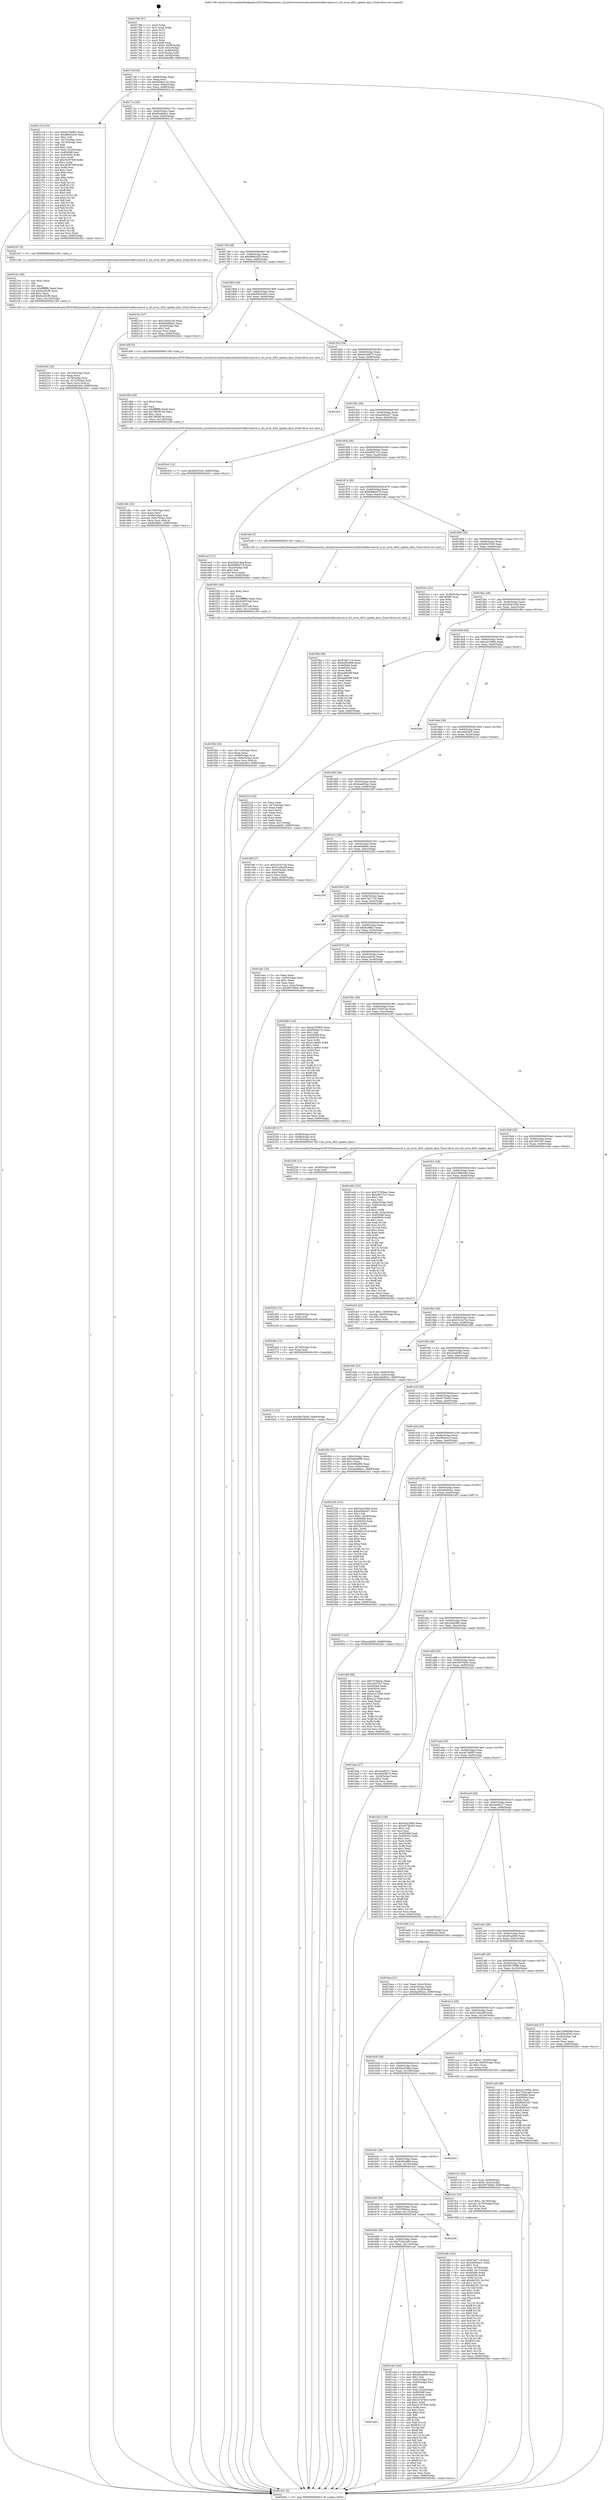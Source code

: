 digraph "0x401780" {
  label = "0x401780 (/mnt/c/Users/mathe/Desktop/tcc/POCII/binaries/extr_linuxdriversnetwirelessinteliwlwifimvmmvm.h_iwl_mvm_d0i3_update_keys_Final-ollvm.out::main(0))"
  labelloc = "t"
  node[shape=record]

  Entry [label="",width=0.3,height=0.3,shape=circle,fillcolor=black,style=filled]
  "0x4017af" [label="{
     0x4017af [29]\l
     | [instrs]\l
     &nbsp;&nbsp;0x4017af \<+3\>: mov -0x80(%rbp),%eax\l
     &nbsp;&nbsp;0x4017b2 \<+2\>: mov %eax,%ecx\l
     &nbsp;&nbsp;0x4017b4 \<+6\>: sub $0x8358a11b,%ecx\l
     &nbsp;&nbsp;0x4017ba \<+6\>: mov %eax,-0x84(%rbp)\l
     &nbsp;&nbsp;0x4017c0 \<+6\>: mov %ecx,-0x88(%rbp)\l
     &nbsp;&nbsp;0x4017c6 \<+6\>: je 0000000000402118 \<main+0x998\>\l
  }"]
  "0x402118" [label="{
     0x402118 [164]\l
     | [instrs]\l
     &nbsp;&nbsp;0x402118 \<+5\>: mov $0x4a7b6f65,%eax\l
     &nbsp;&nbsp;0x40211d \<+5\>: mov $0x88802d33,%ecx\l
     &nbsp;&nbsp;0x402122 \<+2\>: mov $0x1,%dl\l
     &nbsp;&nbsp;0x402124 \<+3\>: mov -0x7c(%rbp),%esi\l
     &nbsp;&nbsp;0x402127 \<+3\>: cmp -0x70(%rbp),%esi\l
     &nbsp;&nbsp;0x40212a \<+4\>: setl %dil\l
     &nbsp;&nbsp;0x40212e \<+4\>: and $0x1,%dil\l
     &nbsp;&nbsp;0x402132 \<+4\>: mov %dil,-0x29(%rbp)\l
     &nbsp;&nbsp;0x402136 \<+7\>: mov 0x405068,%esi\l
     &nbsp;&nbsp;0x40213d \<+8\>: mov 0x405054,%r8d\l
     &nbsp;&nbsp;0x402145 \<+3\>: mov %esi,%r9d\l
     &nbsp;&nbsp;0x402148 \<+7\>: sub $0x3639709f,%r9d\l
     &nbsp;&nbsp;0x40214f \<+4\>: sub $0x1,%r9d\l
     &nbsp;&nbsp;0x402153 \<+7\>: add $0x3639709f,%r9d\l
     &nbsp;&nbsp;0x40215a \<+4\>: imul %r9d,%esi\l
     &nbsp;&nbsp;0x40215e \<+3\>: and $0x1,%esi\l
     &nbsp;&nbsp;0x402161 \<+3\>: cmp $0x0,%esi\l
     &nbsp;&nbsp;0x402164 \<+4\>: sete %dil\l
     &nbsp;&nbsp;0x402168 \<+4\>: cmp $0xa,%r8d\l
     &nbsp;&nbsp;0x40216c \<+4\>: setl %r10b\l
     &nbsp;&nbsp;0x402170 \<+3\>: mov %dil,%r11b\l
     &nbsp;&nbsp;0x402173 \<+4\>: xor $0xff,%r11b\l
     &nbsp;&nbsp;0x402177 \<+3\>: mov %r10b,%bl\l
     &nbsp;&nbsp;0x40217a \<+3\>: xor $0xff,%bl\l
     &nbsp;&nbsp;0x40217d \<+3\>: xor $0x0,%dl\l
     &nbsp;&nbsp;0x402180 \<+3\>: mov %r11b,%r14b\l
     &nbsp;&nbsp;0x402183 \<+4\>: and $0x0,%r14b\l
     &nbsp;&nbsp;0x402187 \<+3\>: and %dl,%dil\l
     &nbsp;&nbsp;0x40218a \<+3\>: mov %bl,%r15b\l
     &nbsp;&nbsp;0x40218d \<+4\>: and $0x0,%r15b\l
     &nbsp;&nbsp;0x402191 \<+3\>: and %dl,%r10b\l
     &nbsp;&nbsp;0x402194 \<+3\>: or %dil,%r14b\l
     &nbsp;&nbsp;0x402197 \<+3\>: or %r10b,%r15b\l
     &nbsp;&nbsp;0x40219a \<+3\>: xor %r15b,%r14b\l
     &nbsp;&nbsp;0x40219d \<+3\>: or %bl,%r11b\l
     &nbsp;&nbsp;0x4021a0 \<+4\>: xor $0xff,%r11b\l
     &nbsp;&nbsp;0x4021a4 \<+3\>: or $0x0,%dl\l
     &nbsp;&nbsp;0x4021a7 \<+3\>: and %dl,%r11b\l
     &nbsp;&nbsp;0x4021aa \<+3\>: or %r11b,%r14b\l
     &nbsp;&nbsp;0x4021ad \<+4\>: test $0x1,%r14b\l
     &nbsp;&nbsp;0x4021b1 \<+3\>: cmovne %ecx,%eax\l
     &nbsp;&nbsp;0x4021b4 \<+3\>: mov %eax,-0x80(%rbp)\l
     &nbsp;&nbsp;0x4021b7 \<+5\>: jmp 0000000000402441 \<main+0xcc1\>\l
  }"]
  "0x4017cc" [label="{
     0x4017cc [28]\l
     | [instrs]\l
     &nbsp;&nbsp;0x4017cc \<+5\>: jmp 00000000004017d1 \<main+0x51\>\l
     &nbsp;&nbsp;0x4017d1 \<+6\>: mov -0x84(%rbp),%eax\l
     &nbsp;&nbsp;0x4017d7 \<+5\>: sub $0x85e8b8a1,%eax\l
     &nbsp;&nbsp;0x4017dc \<+6\>: mov %eax,-0x8c(%rbp)\l
     &nbsp;&nbsp;0x4017e2 \<+6\>: je 00000000004021d7 \<main+0xa57\>\l
  }"]
  Exit [label="",width=0.3,height=0.3,shape=circle,fillcolor=black,style=filled,peripheries=2]
  "0x4021d7" [label="{
     0x4021d7 [5]\l
     | [instrs]\l
     &nbsp;&nbsp;0x4021d7 \<+5\>: call 0000000000401160 \<next_i\>\l
     | [calls]\l
     &nbsp;&nbsp;0x401160 \{1\} (/mnt/c/Users/mathe/Desktop/tcc/POCII/binaries/extr_linuxdriversnetwirelessinteliwlwifimvmmvm.h_iwl_mvm_d0i3_update_keys_Final-ollvm.out::next_i)\l
  }"]
  "0x4017e8" [label="{
     0x4017e8 [28]\l
     | [instrs]\l
     &nbsp;&nbsp;0x4017e8 \<+5\>: jmp 00000000004017ed \<main+0x6d\>\l
     &nbsp;&nbsp;0x4017ed \<+6\>: mov -0x84(%rbp),%eax\l
     &nbsp;&nbsp;0x4017f3 \<+5\>: sub $0x88802d33,%eax\l
     &nbsp;&nbsp;0x4017f8 \<+6\>: mov %eax,-0x90(%rbp)\l
     &nbsp;&nbsp;0x4017fe \<+6\>: je 00000000004021bc \<main+0xa3c\>\l
  }"]
  "0x40227a" [label="{
     0x40227a [12]\l
     | [instrs]\l
     &nbsp;&nbsp;0x40227a \<+7\>: movl $0x39d70b50,-0x80(%rbp)\l
     &nbsp;&nbsp;0x402281 \<+5\>: jmp 0000000000402441 \<main+0xcc1\>\l
  }"]
  "0x4021bc" [label="{
     0x4021bc [27]\l
     | [instrs]\l
     &nbsp;&nbsp;0x4021bc \<+5\>: mov $0x155047ad,%eax\l
     &nbsp;&nbsp;0x4021c1 \<+5\>: mov $0x85e8b8a1,%ecx\l
     &nbsp;&nbsp;0x4021c6 \<+3\>: mov -0x29(%rbp),%dl\l
     &nbsp;&nbsp;0x4021c9 \<+3\>: test $0x1,%dl\l
     &nbsp;&nbsp;0x4021cc \<+3\>: cmovne %ecx,%eax\l
     &nbsp;&nbsp;0x4021cf \<+3\>: mov %eax,-0x80(%rbp)\l
     &nbsp;&nbsp;0x4021d2 \<+5\>: jmp 0000000000402441 \<main+0xcc1\>\l
  }"]
  "0x401804" [label="{
     0x401804 [28]\l
     | [instrs]\l
     &nbsp;&nbsp;0x401804 \<+5\>: jmp 0000000000401809 \<main+0x89\>\l
     &nbsp;&nbsp;0x401809 \<+6\>: mov -0x84(%rbp),%eax\l
     &nbsp;&nbsp;0x40180f \<+5\>: sub $0x93bc6362,%eax\l
     &nbsp;&nbsp;0x401814 \<+6\>: mov %eax,-0x94(%rbp)\l
     &nbsp;&nbsp;0x40181a \<+6\>: je 0000000000401d5f \<main+0x5df\>\l
  }"]
  "0x40226e" [label="{
     0x40226e [12]\l
     | [instrs]\l
     &nbsp;&nbsp;0x40226e \<+4\>: mov -0x78(%rbp),%rdx\l
     &nbsp;&nbsp;0x402272 \<+3\>: mov %rdx,%rdi\l
     &nbsp;&nbsp;0x402275 \<+5\>: call 0000000000401030 \<free@plt\>\l
     | [calls]\l
     &nbsp;&nbsp;0x401030 \{1\} (unknown)\l
  }"]
  "0x401d5f" [label="{
     0x401d5f [5]\l
     | [instrs]\l
     &nbsp;&nbsp;0x401d5f \<+5\>: call 0000000000401160 \<next_i\>\l
     | [calls]\l
     &nbsp;&nbsp;0x401160 \{1\} (/mnt/c/Users/mathe/Desktop/tcc/POCII/binaries/extr_linuxdriversnetwirelessinteliwlwifimvmmvm.h_iwl_mvm_d0i3_update_keys_Final-ollvm.out::next_i)\l
  }"]
  "0x401820" [label="{
     0x401820 [28]\l
     | [instrs]\l
     &nbsp;&nbsp;0x401820 \<+5\>: jmp 0000000000401825 \<main+0xa5\>\l
     &nbsp;&nbsp;0x401825 \<+6\>: mov -0x84(%rbp),%eax\l
     &nbsp;&nbsp;0x40182b \<+5\>: sub $0xa0a5d672,%eax\l
     &nbsp;&nbsp;0x401830 \<+6\>: mov %eax,-0x98(%rbp)\l
     &nbsp;&nbsp;0x401836 \<+6\>: je 0000000000401bc5 \<main+0x445\>\l
  }"]
  "0x402262" [label="{
     0x402262 [12]\l
     | [instrs]\l
     &nbsp;&nbsp;0x402262 \<+4\>: mov -0x68(%rbp),%rdx\l
     &nbsp;&nbsp;0x402266 \<+3\>: mov %rdx,%rdi\l
     &nbsp;&nbsp;0x402269 \<+5\>: call 0000000000401030 \<free@plt\>\l
     | [calls]\l
     &nbsp;&nbsp;0x401030 \{1\} (unknown)\l
  }"]
  "0x401bc5" [label="{
     0x401bc5\l
  }", style=dashed]
  "0x40183c" [label="{
     0x40183c [28]\l
     | [instrs]\l
     &nbsp;&nbsp;0x40183c \<+5\>: jmp 0000000000401841 \<main+0xc1\>\l
     &nbsp;&nbsp;0x401841 \<+6\>: mov -0x84(%rbp),%eax\l
     &nbsp;&nbsp;0x401847 \<+5\>: sub $0xa5684a57,%eax\l
     &nbsp;&nbsp;0x40184c \<+6\>: mov %eax,-0x9c(%rbp)\l
     &nbsp;&nbsp;0x401852 \<+6\>: je 00000000004023c0 \<main+0xc40\>\l
  }"]
  "0x402256" [label="{
     0x402256 [12]\l
     | [instrs]\l
     &nbsp;&nbsp;0x402256 \<+4\>: mov -0x58(%rbp),%rdx\l
     &nbsp;&nbsp;0x40225a \<+3\>: mov %rdx,%rdi\l
     &nbsp;&nbsp;0x40225d \<+5\>: call 0000000000401030 \<free@plt\>\l
     | [calls]\l
     &nbsp;&nbsp;0x401030 \{1\} (unknown)\l
  }"]
  "0x4023c0" [label="{
     0x4023c0 [12]\l
     | [instrs]\l
     &nbsp;&nbsp;0x4023c0 \<+7\>: movl $0xbf4250c0,-0x80(%rbp)\l
     &nbsp;&nbsp;0x4023c7 \<+5\>: jmp 0000000000402441 \<main+0xcc1\>\l
  }"]
  "0x401858" [label="{
     0x401858 [28]\l
     | [instrs]\l
     &nbsp;&nbsp;0x401858 \<+5\>: jmp 000000000040185d \<main+0xdd\>\l
     &nbsp;&nbsp;0x40185d \<+6\>: mov -0x84(%rbp),%eax\l
     &nbsp;&nbsp;0x401863 \<+5\>: sub $0xb0f2751c,%eax\l
     &nbsp;&nbsp;0x401868 \<+6\>: mov %eax,-0xa0(%rbp)\l
     &nbsp;&nbsp;0x40186e \<+6\>: je 0000000000401ee3 \<main+0x763\>\l
  }"]
  "0x402204" [label="{
     0x402204 [32]\l
     | [instrs]\l
     &nbsp;&nbsp;0x402204 \<+6\>: mov -0x120(%rbp),%ecx\l
     &nbsp;&nbsp;0x40220a \<+3\>: imul %eax,%ecx\l
     &nbsp;&nbsp;0x40220d \<+4\>: mov -0x78(%rbp),%rsi\l
     &nbsp;&nbsp;0x402211 \<+4\>: movslq -0x7c(%rbp),%rdi\l
     &nbsp;&nbsp;0x402215 \<+3\>: mov %ecx,(%rsi,%rdi,4)\l
     &nbsp;&nbsp;0x402218 \<+7\>: movl $0xcbdf1de5,-0x80(%rbp)\l
     &nbsp;&nbsp;0x40221f \<+5\>: jmp 0000000000402441 \<main+0xcc1\>\l
  }"]
  "0x401ee3" [label="{
     0x401ee3 [27]\l
     | [instrs]\l
     &nbsp;&nbsp;0x401ee3 \<+5\>: mov $0xc83b14bd,%eax\l
     &nbsp;&nbsp;0x401ee8 \<+5\>: mov $0xb9964379,%ecx\l
     &nbsp;&nbsp;0x401eed \<+3\>: mov -0x2a(%rbp),%dl\l
     &nbsp;&nbsp;0x401ef0 \<+3\>: test $0x1,%dl\l
     &nbsp;&nbsp;0x401ef3 \<+3\>: cmovne %ecx,%eax\l
     &nbsp;&nbsp;0x401ef6 \<+3\>: mov %eax,-0x80(%rbp)\l
     &nbsp;&nbsp;0x401ef9 \<+5\>: jmp 0000000000402441 \<main+0xcc1\>\l
  }"]
  "0x401874" [label="{
     0x401874 [28]\l
     | [instrs]\l
     &nbsp;&nbsp;0x401874 \<+5\>: jmp 0000000000401879 \<main+0xf9\>\l
     &nbsp;&nbsp;0x401879 \<+6\>: mov -0x84(%rbp),%eax\l
     &nbsp;&nbsp;0x40187f \<+5\>: sub $0xb9964379,%eax\l
     &nbsp;&nbsp;0x401884 \<+6\>: mov %eax,-0xa4(%rbp)\l
     &nbsp;&nbsp;0x40188a \<+6\>: je 0000000000401efe \<main+0x77e\>\l
  }"]
  "0x4021dc" [label="{
     0x4021dc [40]\l
     | [instrs]\l
     &nbsp;&nbsp;0x4021dc \<+5\>: mov $0x2,%ecx\l
     &nbsp;&nbsp;0x4021e1 \<+1\>: cltd\l
     &nbsp;&nbsp;0x4021e2 \<+2\>: idiv %ecx\l
     &nbsp;&nbsp;0x4021e4 \<+6\>: imul $0xfffffffe,%edx,%ecx\l
     &nbsp;&nbsp;0x4021ea \<+6\>: sub $0xfca45cf6,%ecx\l
     &nbsp;&nbsp;0x4021f0 \<+3\>: add $0x1,%ecx\l
     &nbsp;&nbsp;0x4021f3 \<+6\>: add $0xfca45cf6,%ecx\l
     &nbsp;&nbsp;0x4021f9 \<+6\>: mov %ecx,-0x120(%rbp)\l
     &nbsp;&nbsp;0x4021ff \<+5\>: call 0000000000401160 \<next_i\>\l
     | [calls]\l
     &nbsp;&nbsp;0x401160 \{1\} (/mnt/c/Users/mathe/Desktop/tcc/POCII/binaries/extr_linuxdriversnetwirelessinteliwlwifimvmmvm.h_iwl_mvm_d0i3_update_keys_Final-ollvm.out::next_i)\l
  }"]
  "0x401efe" [label="{
     0x401efe [5]\l
     | [instrs]\l
     &nbsp;&nbsp;0x401efe \<+5\>: call 0000000000401160 \<next_i\>\l
     | [calls]\l
     &nbsp;&nbsp;0x401160 \{1\} (/mnt/c/Users/mathe/Desktop/tcc/POCII/binaries/extr_linuxdriversnetwirelessinteliwlwifimvmmvm.h_iwl_mvm_d0i3_update_keys_Final-ollvm.out::next_i)\l
  }"]
  "0x401890" [label="{
     0x401890 [28]\l
     | [instrs]\l
     &nbsp;&nbsp;0x401890 \<+5\>: jmp 0000000000401895 \<main+0x115\>\l
     &nbsp;&nbsp;0x401895 \<+6\>: mov -0x84(%rbp),%eax\l
     &nbsp;&nbsp;0x40189b \<+5\>: sub $0xbf4250c0,%eax\l
     &nbsp;&nbsp;0x4018a0 \<+6\>: mov %eax,-0xa8(%rbp)\l
     &nbsp;&nbsp;0x4018a6 \<+6\>: je 00000000004023cc \<main+0xc4c\>\l
  }"]
  "0x401fd9" [label="{
     0x401fd9 [163]\l
     | [instrs]\l
     &nbsp;&nbsp;0x401fd9 \<+5\>: mov $0xf7ab7116,%ecx\l
     &nbsp;&nbsp;0x401fde \<+5\>: mov $0x29643ac3,%edx\l
     &nbsp;&nbsp;0x401fe3 \<+3\>: mov $0x1,%sil\l
     &nbsp;&nbsp;0x401fe6 \<+4\>: mov %rax,-0x78(%rbp)\l
     &nbsp;&nbsp;0x401fea \<+7\>: movl $0x0,-0x7c(%rbp)\l
     &nbsp;&nbsp;0x401ff1 \<+8\>: mov 0x405068,%r8d\l
     &nbsp;&nbsp;0x401ff9 \<+8\>: mov 0x405054,%r9d\l
     &nbsp;&nbsp;0x402001 \<+3\>: mov %r8d,%r10d\l
     &nbsp;&nbsp;0x402004 \<+7\>: add $0x4bf1f31,%r10d\l
     &nbsp;&nbsp;0x40200b \<+4\>: sub $0x1,%r10d\l
     &nbsp;&nbsp;0x40200f \<+7\>: sub $0x4bf1f31,%r10d\l
     &nbsp;&nbsp;0x402016 \<+4\>: imul %r10d,%r8d\l
     &nbsp;&nbsp;0x40201a \<+4\>: and $0x1,%r8d\l
     &nbsp;&nbsp;0x40201e \<+4\>: cmp $0x0,%r8d\l
     &nbsp;&nbsp;0x402022 \<+4\>: sete %r11b\l
     &nbsp;&nbsp;0x402026 \<+4\>: cmp $0xa,%r9d\l
     &nbsp;&nbsp;0x40202a \<+3\>: setl %bl\l
     &nbsp;&nbsp;0x40202d \<+3\>: mov %r11b,%r14b\l
     &nbsp;&nbsp;0x402030 \<+4\>: xor $0xff,%r14b\l
     &nbsp;&nbsp;0x402034 \<+3\>: mov %bl,%r15b\l
     &nbsp;&nbsp;0x402037 \<+4\>: xor $0xff,%r15b\l
     &nbsp;&nbsp;0x40203b \<+4\>: xor $0x0,%sil\l
     &nbsp;&nbsp;0x40203f \<+3\>: mov %r14b,%r12b\l
     &nbsp;&nbsp;0x402042 \<+4\>: and $0x0,%r12b\l
     &nbsp;&nbsp;0x402046 \<+3\>: and %sil,%r11b\l
     &nbsp;&nbsp;0x402049 \<+3\>: mov %r15b,%r13b\l
     &nbsp;&nbsp;0x40204c \<+4\>: and $0x0,%r13b\l
     &nbsp;&nbsp;0x402050 \<+3\>: and %sil,%bl\l
     &nbsp;&nbsp;0x402053 \<+3\>: or %r11b,%r12b\l
     &nbsp;&nbsp;0x402056 \<+3\>: or %bl,%r13b\l
     &nbsp;&nbsp;0x402059 \<+3\>: xor %r13b,%r12b\l
     &nbsp;&nbsp;0x40205c \<+3\>: or %r15b,%r14b\l
     &nbsp;&nbsp;0x40205f \<+4\>: xor $0xff,%r14b\l
     &nbsp;&nbsp;0x402063 \<+4\>: or $0x0,%sil\l
     &nbsp;&nbsp;0x402067 \<+3\>: and %sil,%r14b\l
     &nbsp;&nbsp;0x40206a \<+3\>: or %r14b,%r12b\l
     &nbsp;&nbsp;0x40206d \<+4\>: test $0x1,%r12b\l
     &nbsp;&nbsp;0x402071 \<+3\>: cmovne %edx,%ecx\l
     &nbsp;&nbsp;0x402074 \<+3\>: mov %ecx,-0x80(%rbp)\l
     &nbsp;&nbsp;0x402077 \<+5\>: jmp 0000000000402441 \<main+0xcc1\>\l
  }"]
  "0x4023cc" [label="{
     0x4023cc [21]\l
     | [instrs]\l
     &nbsp;&nbsp;0x4023cc \<+3\>: mov -0x38(%rbp),%eax\l
     &nbsp;&nbsp;0x4023cf \<+7\>: add $0xf8,%rsp\l
     &nbsp;&nbsp;0x4023d6 \<+1\>: pop %rbx\l
     &nbsp;&nbsp;0x4023d7 \<+2\>: pop %r12\l
     &nbsp;&nbsp;0x4023d9 \<+2\>: pop %r13\l
     &nbsp;&nbsp;0x4023db \<+2\>: pop %r14\l
     &nbsp;&nbsp;0x4023dd \<+2\>: pop %r15\l
     &nbsp;&nbsp;0x4023df \<+1\>: pop %rbp\l
     &nbsp;&nbsp;0x4023e0 \<+1\>: ret\l
  }"]
  "0x4018ac" [label="{
     0x4018ac [28]\l
     | [instrs]\l
     &nbsp;&nbsp;0x4018ac \<+5\>: jmp 00000000004018b1 \<main+0x131\>\l
     &nbsp;&nbsp;0x4018b1 \<+6\>: mov -0x84(%rbp),%eax\l
     &nbsp;&nbsp;0x4018b7 \<+5\>: sub $0xc83b14bd,%eax\l
     &nbsp;&nbsp;0x4018bc \<+6\>: mov %eax,-0xac(%rbp)\l
     &nbsp;&nbsp;0x4018c2 \<+6\>: je 0000000000401f6a \<main+0x7ea\>\l
  }"]
  "0x401f2b" [label="{
     0x401f2b [32]\l
     | [instrs]\l
     &nbsp;&nbsp;0x401f2b \<+6\>: mov -0x11c(%rbp),%ecx\l
     &nbsp;&nbsp;0x401f31 \<+3\>: imul %eax,%ecx\l
     &nbsp;&nbsp;0x401f34 \<+4\>: mov -0x68(%rbp),%rsi\l
     &nbsp;&nbsp;0x401f38 \<+4\>: movslq -0x6c(%rbp),%rdi\l
     &nbsp;&nbsp;0x401f3c \<+3\>: mov %ecx,(%rsi,%rdi,4)\l
     &nbsp;&nbsp;0x401f3f \<+7\>: movl $0x24a6cf63,-0x80(%rbp)\l
     &nbsp;&nbsp;0x401f46 \<+5\>: jmp 0000000000402441 \<main+0xcc1\>\l
  }"]
  "0x401f6a" [label="{
     0x401f6a [88]\l
     | [instrs]\l
     &nbsp;&nbsp;0x401f6a \<+5\>: mov $0xf7ab7116,%eax\l
     &nbsp;&nbsp;0x401f6f \<+5\>: mov $0x6455c868,%ecx\l
     &nbsp;&nbsp;0x401f74 \<+7\>: mov 0x405068,%edx\l
     &nbsp;&nbsp;0x401f7b \<+7\>: mov 0x405054,%esi\l
     &nbsp;&nbsp;0x401f82 \<+2\>: mov %edx,%edi\l
     &nbsp;&nbsp;0x401f84 \<+6\>: sub $0xaa68c6ff,%edi\l
     &nbsp;&nbsp;0x401f8a \<+3\>: sub $0x1,%edi\l
     &nbsp;&nbsp;0x401f8d \<+6\>: add $0xaa68c6ff,%edi\l
     &nbsp;&nbsp;0x401f93 \<+3\>: imul %edi,%edx\l
     &nbsp;&nbsp;0x401f96 \<+3\>: and $0x1,%edx\l
     &nbsp;&nbsp;0x401f99 \<+3\>: cmp $0x0,%edx\l
     &nbsp;&nbsp;0x401f9c \<+4\>: sete %r8b\l
     &nbsp;&nbsp;0x401fa0 \<+3\>: cmp $0xa,%esi\l
     &nbsp;&nbsp;0x401fa3 \<+4\>: setl %r9b\l
     &nbsp;&nbsp;0x401fa7 \<+3\>: mov %r8b,%r10b\l
     &nbsp;&nbsp;0x401faa \<+3\>: and %r9b,%r10b\l
     &nbsp;&nbsp;0x401fad \<+3\>: xor %r9b,%r8b\l
     &nbsp;&nbsp;0x401fb0 \<+3\>: or %r8b,%r10b\l
     &nbsp;&nbsp;0x401fb3 \<+4\>: test $0x1,%r10b\l
     &nbsp;&nbsp;0x401fb7 \<+3\>: cmovne %ecx,%eax\l
     &nbsp;&nbsp;0x401fba \<+3\>: mov %eax,-0x80(%rbp)\l
     &nbsp;&nbsp;0x401fbd \<+5\>: jmp 0000000000402441 \<main+0xcc1\>\l
  }"]
  "0x4018c8" [label="{
     0x4018c8 [28]\l
     | [instrs]\l
     &nbsp;&nbsp;0x4018c8 \<+5\>: jmp 00000000004018cd \<main+0x14d\>\l
     &nbsp;&nbsp;0x4018cd \<+6\>: mov -0x84(%rbp),%eax\l
     &nbsp;&nbsp;0x4018d3 \<+5\>: sub $0xca21999c,%eax\l
     &nbsp;&nbsp;0x4018d8 \<+6\>: mov %eax,-0xb0(%rbp)\l
     &nbsp;&nbsp;0x4018de \<+6\>: je 00000000004023e1 \<main+0xc61\>\l
  }"]
  "0x401f03" [label="{
     0x401f03 [40]\l
     | [instrs]\l
     &nbsp;&nbsp;0x401f03 \<+5\>: mov $0x2,%ecx\l
     &nbsp;&nbsp;0x401f08 \<+1\>: cltd\l
     &nbsp;&nbsp;0x401f09 \<+2\>: idiv %ecx\l
     &nbsp;&nbsp;0x401f0b \<+6\>: imul $0xfffffffe,%edx,%ecx\l
     &nbsp;&nbsp;0x401f11 \<+6\>: add $0x620557a8,%ecx\l
     &nbsp;&nbsp;0x401f17 \<+3\>: add $0x1,%ecx\l
     &nbsp;&nbsp;0x401f1a \<+6\>: sub $0x620557a8,%ecx\l
     &nbsp;&nbsp;0x401f20 \<+6\>: mov %ecx,-0x11c(%rbp)\l
     &nbsp;&nbsp;0x401f26 \<+5\>: call 0000000000401160 \<next_i\>\l
     | [calls]\l
     &nbsp;&nbsp;0x401160 \{1\} (/mnt/c/Users/mathe/Desktop/tcc/POCII/binaries/extr_linuxdriversnetwirelessinteliwlwifimvmmvm.h_iwl_mvm_d0i3_update_keys_Final-ollvm.out::next_i)\l
  }"]
  "0x4023e1" [label="{
     0x4023e1\l
  }", style=dashed]
  "0x4018e4" [label="{
     0x4018e4 [28]\l
     | [instrs]\l
     &nbsp;&nbsp;0x4018e4 \<+5\>: jmp 00000000004018e9 \<main+0x169\>\l
     &nbsp;&nbsp;0x4018e9 \<+6\>: mov -0x84(%rbp),%eax\l
     &nbsp;&nbsp;0x4018ef \<+5\>: sub $0xcbdf1de5,%eax\l
     &nbsp;&nbsp;0x4018f4 \<+6\>: mov %eax,-0xb4(%rbp)\l
     &nbsp;&nbsp;0x4018fa \<+6\>: je 0000000000402224 \<main+0xaa4\>\l
  }"]
  "0x401ddc" [label="{
     0x401ddc [23]\l
     | [instrs]\l
     &nbsp;&nbsp;0x401ddc \<+4\>: mov %rax,-0x68(%rbp)\l
     &nbsp;&nbsp;0x401de0 \<+7\>: movl $0x0,-0x6c(%rbp)\l
     &nbsp;&nbsp;0x401de7 \<+7\>: movl $0x2ab080a1,-0x80(%rbp)\l
     &nbsp;&nbsp;0x401dee \<+5\>: jmp 0000000000402441 \<main+0xcc1\>\l
  }"]
  "0x402224" [label="{
     0x402224 [33]\l
     | [instrs]\l
     &nbsp;&nbsp;0x402224 \<+2\>: xor %eax,%eax\l
     &nbsp;&nbsp;0x402226 \<+3\>: mov -0x7c(%rbp),%ecx\l
     &nbsp;&nbsp;0x402229 \<+2\>: mov %eax,%edx\l
     &nbsp;&nbsp;0x40222b \<+2\>: sub %ecx,%edx\l
     &nbsp;&nbsp;0x40222d \<+2\>: mov %eax,%ecx\l
     &nbsp;&nbsp;0x40222f \<+3\>: sub $0x1,%ecx\l
     &nbsp;&nbsp;0x402232 \<+2\>: add %ecx,%edx\l
     &nbsp;&nbsp;0x402234 \<+2\>: sub %edx,%eax\l
     &nbsp;&nbsp;0x402236 \<+3\>: mov %eax,-0x7c(%rbp)\l
     &nbsp;&nbsp;0x402239 \<+7\>: movl $0xacab0d2,-0x80(%rbp)\l
     &nbsp;&nbsp;0x402240 \<+5\>: jmp 0000000000402441 \<main+0xcc1\>\l
  }"]
  "0x401900" [label="{
     0x401900 [28]\l
     | [instrs]\l
     &nbsp;&nbsp;0x401900 \<+5\>: jmp 0000000000401905 \<main+0x185\>\l
     &nbsp;&nbsp;0x401905 \<+6\>: mov -0x84(%rbp),%eax\l
     &nbsp;&nbsp;0x40190b \<+5\>: sub $0xdaa854ac,%eax\l
     &nbsp;&nbsp;0x401910 \<+6\>: mov %eax,-0xb8(%rbp)\l
     &nbsp;&nbsp;0x401916 \<+6\>: je 0000000000401bff \<main+0x47f\>\l
  }"]
  "0x401d8c" [label="{
     0x401d8c [32]\l
     | [instrs]\l
     &nbsp;&nbsp;0x401d8c \<+6\>: mov -0x118(%rbp),%ecx\l
     &nbsp;&nbsp;0x401d92 \<+3\>: imul %eax,%ecx\l
     &nbsp;&nbsp;0x401d95 \<+4\>: mov -0x58(%rbp),%rsi\l
     &nbsp;&nbsp;0x401d99 \<+4\>: movslq -0x5c(%rbp),%rdi\l
     &nbsp;&nbsp;0x401d9d \<+3\>: mov %ecx,(%rsi,%rdi,4)\l
     &nbsp;&nbsp;0x401da0 \<+7\>: movl $0xfbcf9fa1,-0x80(%rbp)\l
     &nbsp;&nbsp;0x401da7 \<+5\>: jmp 0000000000402441 \<main+0xcc1\>\l
  }"]
  "0x401bff" [label="{
     0x401bff [27]\l
     | [instrs]\l
     &nbsp;&nbsp;0x401bff \<+5\>: mov $0x23c3a73e,%eax\l
     &nbsp;&nbsp;0x401c04 \<+5\>: mov $0x51e9a26f,%ecx\l
     &nbsp;&nbsp;0x401c09 \<+3\>: mov -0x30(%rbp),%edx\l
     &nbsp;&nbsp;0x401c0c \<+3\>: cmp $0x0,%edx\l
     &nbsp;&nbsp;0x401c0f \<+3\>: cmove %ecx,%eax\l
     &nbsp;&nbsp;0x401c12 \<+3\>: mov %eax,-0x80(%rbp)\l
     &nbsp;&nbsp;0x401c15 \<+5\>: jmp 0000000000402441 \<main+0xcc1\>\l
  }"]
  "0x40191c" [label="{
     0x40191c [28]\l
     | [instrs]\l
     &nbsp;&nbsp;0x40191c \<+5\>: jmp 0000000000401921 \<main+0x1a1\>\l
     &nbsp;&nbsp;0x401921 \<+6\>: mov -0x84(%rbp),%eax\l
     &nbsp;&nbsp;0x401927 \<+5\>: sub $0xe64dfdbc,%eax\l
     &nbsp;&nbsp;0x40192c \<+6\>: mov %eax,-0xbc(%rbp)\l
     &nbsp;&nbsp;0x401932 \<+6\>: je 0000000000402292 \<main+0xb12\>\l
  }"]
  "0x401d64" [label="{
     0x401d64 [40]\l
     | [instrs]\l
     &nbsp;&nbsp;0x401d64 \<+5\>: mov $0x2,%ecx\l
     &nbsp;&nbsp;0x401d69 \<+1\>: cltd\l
     &nbsp;&nbsp;0x401d6a \<+2\>: idiv %ecx\l
     &nbsp;&nbsp;0x401d6c \<+6\>: imul $0xfffffffe,%edx,%ecx\l
     &nbsp;&nbsp;0x401d72 \<+6\>: add $0x78b38194,%ecx\l
     &nbsp;&nbsp;0x401d78 \<+3\>: add $0x1,%ecx\l
     &nbsp;&nbsp;0x401d7b \<+6\>: sub $0x78b38194,%ecx\l
     &nbsp;&nbsp;0x401d81 \<+6\>: mov %ecx,-0x118(%rbp)\l
     &nbsp;&nbsp;0x401d87 \<+5\>: call 0000000000401160 \<next_i\>\l
     | [calls]\l
     &nbsp;&nbsp;0x401160 \{1\} (/mnt/c/Users/mathe/Desktop/tcc/POCII/binaries/extr_linuxdriversnetwirelessinteliwlwifimvmmvm.h_iwl_mvm_d0i3_update_keys_Final-ollvm.out::next_i)\l
  }"]
  "0x402292" [label="{
     0x402292\l
  }", style=dashed]
  "0x401938" [label="{
     0x401938 [28]\l
     | [instrs]\l
     &nbsp;&nbsp;0x401938 \<+5\>: jmp 000000000040193d \<main+0x1bd\>\l
     &nbsp;&nbsp;0x40193d \<+6\>: mov -0x84(%rbp),%eax\l
     &nbsp;&nbsp;0x401943 \<+5\>: sub $0xf7ab7116,%eax\l
     &nbsp;&nbsp;0x401948 \<+6\>: mov %eax,-0xc0(%rbp)\l
     &nbsp;&nbsp;0x40194e \<+6\>: je 00000000004023f9 \<main+0xc79\>\l
  }"]
  "0x401ba0" [label="{
     0x401ba0\l
  }", style=dashed]
  "0x4023f9" [label="{
     0x4023f9\l
  }", style=dashed]
  "0x401954" [label="{
     0x401954 [28]\l
     | [instrs]\l
     &nbsp;&nbsp;0x401954 \<+5\>: jmp 0000000000401959 \<main+0x1d9\>\l
     &nbsp;&nbsp;0x401959 \<+6\>: mov -0x84(%rbp),%eax\l
     &nbsp;&nbsp;0x40195f \<+5\>: sub $0xfbcf9fa1,%eax\l
     &nbsp;&nbsp;0x401964 \<+6\>: mov %eax,-0xc4(%rbp)\l
     &nbsp;&nbsp;0x40196a \<+6\>: je 0000000000401dac \<main+0x62c\>\l
  }"]
  "0x401ca0" [label="{
     0x401ca0 [164]\l
     | [instrs]\l
     &nbsp;&nbsp;0x401ca0 \<+5\>: mov $0xca21999c,%eax\l
     &nbsp;&nbsp;0x401ca5 \<+5\>: mov $0x4f2ae645,%ecx\l
     &nbsp;&nbsp;0x401caa \<+2\>: mov $0x1,%dl\l
     &nbsp;&nbsp;0x401cac \<+3\>: mov -0x5c(%rbp),%esi\l
     &nbsp;&nbsp;0x401caf \<+3\>: cmp -0x50(%rbp),%esi\l
     &nbsp;&nbsp;0x401cb2 \<+4\>: setl %dil\l
     &nbsp;&nbsp;0x401cb6 \<+4\>: and $0x1,%dil\l
     &nbsp;&nbsp;0x401cba \<+4\>: mov %dil,-0x2b(%rbp)\l
     &nbsp;&nbsp;0x401cbe \<+7\>: mov 0x405068,%esi\l
     &nbsp;&nbsp;0x401cc5 \<+8\>: mov 0x405054,%r8d\l
     &nbsp;&nbsp;0x401ccd \<+3\>: mov %esi,%r9d\l
     &nbsp;&nbsp;0x401cd0 \<+7\>: add $0x227d7826,%r9d\l
     &nbsp;&nbsp;0x401cd7 \<+4\>: sub $0x1,%r9d\l
     &nbsp;&nbsp;0x401cdb \<+7\>: sub $0x227d7826,%r9d\l
     &nbsp;&nbsp;0x401ce2 \<+4\>: imul %r9d,%esi\l
     &nbsp;&nbsp;0x401ce6 \<+3\>: and $0x1,%esi\l
     &nbsp;&nbsp;0x401ce9 \<+3\>: cmp $0x0,%esi\l
     &nbsp;&nbsp;0x401cec \<+4\>: sete %dil\l
     &nbsp;&nbsp;0x401cf0 \<+4\>: cmp $0xa,%r8d\l
     &nbsp;&nbsp;0x401cf4 \<+4\>: setl %r10b\l
     &nbsp;&nbsp;0x401cf8 \<+3\>: mov %dil,%r11b\l
     &nbsp;&nbsp;0x401cfb \<+4\>: xor $0xff,%r11b\l
     &nbsp;&nbsp;0x401cff \<+3\>: mov %r10b,%bl\l
     &nbsp;&nbsp;0x401d02 \<+3\>: xor $0xff,%bl\l
     &nbsp;&nbsp;0x401d05 \<+3\>: xor $0x0,%dl\l
     &nbsp;&nbsp;0x401d08 \<+3\>: mov %r11b,%r14b\l
     &nbsp;&nbsp;0x401d0b \<+4\>: and $0x0,%r14b\l
     &nbsp;&nbsp;0x401d0f \<+3\>: and %dl,%dil\l
     &nbsp;&nbsp;0x401d12 \<+3\>: mov %bl,%r15b\l
     &nbsp;&nbsp;0x401d15 \<+4\>: and $0x0,%r15b\l
     &nbsp;&nbsp;0x401d19 \<+3\>: and %dl,%r10b\l
     &nbsp;&nbsp;0x401d1c \<+3\>: or %dil,%r14b\l
     &nbsp;&nbsp;0x401d1f \<+3\>: or %r10b,%r15b\l
     &nbsp;&nbsp;0x401d22 \<+3\>: xor %r15b,%r14b\l
     &nbsp;&nbsp;0x401d25 \<+3\>: or %bl,%r11b\l
     &nbsp;&nbsp;0x401d28 \<+4\>: xor $0xff,%r11b\l
     &nbsp;&nbsp;0x401d2c \<+3\>: or $0x0,%dl\l
     &nbsp;&nbsp;0x401d2f \<+3\>: and %dl,%r11b\l
     &nbsp;&nbsp;0x401d32 \<+3\>: or %r11b,%r14b\l
     &nbsp;&nbsp;0x401d35 \<+4\>: test $0x1,%r14b\l
     &nbsp;&nbsp;0x401d39 \<+3\>: cmovne %ecx,%eax\l
     &nbsp;&nbsp;0x401d3c \<+3\>: mov %eax,-0x80(%rbp)\l
     &nbsp;&nbsp;0x401d3f \<+5\>: jmp 0000000000402441 \<main+0xcc1\>\l
  }"]
  "0x401dac" [label="{
     0x401dac [25]\l
     | [instrs]\l
     &nbsp;&nbsp;0x401dac \<+2\>: xor %eax,%eax\l
     &nbsp;&nbsp;0x401dae \<+3\>: mov -0x5c(%rbp),%ecx\l
     &nbsp;&nbsp;0x401db1 \<+3\>: sub $0x1,%eax\l
     &nbsp;&nbsp;0x401db4 \<+2\>: sub %eax,%ecx\l
     &nbsp;&nbsp;0x401db6 \<+3\>: mov %ecx,-0x5c(%rbp)\l
     &nbsp;&nbsp;0x401db9 \<+7\>: movl $0x4f5760b9,-0x80(%rbp)\l
     &nbsp;&nbsp;0x401dc0 \<+5\>: jmp 0000000000402441 \<main+0xcc1\>\l
  }"]
  "0x401970" [label="{
     0x401970 [28]\l
     | [instrs]\l
     &nbsp;&nbsp;0x401970 \<+5\>: jmp 0000000000401975 \<main+0x1f5\>\l
     &nbsp;&nbsp;0x401975 \<+6\>: mov -0x84(%rbp),%eax\l
     &nbsp;&nbsp;0x40197b \<+5\>: sub $0xacab0d2,%eax\l
     &nbsp;&nbsp;0x401980 \<+6\>: mov %eax,-0xc8(%rbp)\l
     &nbsp;&nbsp;0x401986 \<+6\>: je 0000000000402088 \<main+0x908\>\l
  }"]
  "0x401b84" [label="{
     0x401b84 [28]\l
     | [instrs]\l
     &nbsp;&nbsp;0x401b84 \<+5\>: jmp 0000000000401b89 \<main+0x409\>\l
     &nbsp;&nbsp;0x401b89 \<+6\>: mov -0x84(%rbp),%eax\l
     &nbsp;&nbsp;0x401b8f \<+5\>: sub $0x723d1ad0,%eax\l
     &nbsp;&nbsp;0x401b94 \<+6\>: mov %eax,-0x114(%rbp)\l
     &nbsp;&nbsp;0x401b9a \<+6\>: je 0000000000401ca0 \<main+0x520\>\l
  }"]
  "0x402088" [label="{
     0x402088 [144]\l
     | [instrs]\l
     &nbsp;&nbsp;0x402088 \<+5\>: mov $0x4a7b6f65,%eax\l
     &nbsp;&nbsp;0x40208d \<+5\>: mov $0x8358a11b,%ecx\l
     &nbsp;&nbsp;0x402092 \<+2\>: mov $0x1,%dl\l
     &nbsp;&nbsp;0x402094 \<+7\>: mov 0x405068,%esi\l
     &nbsp;&nbsp;0x40209b \<+7\>: mov 0x405054,%edi\l
     &nbsp;&nbsp;0x4020a2 \<+3\>: mov %esi,%r8d\l
     &nbsp;&nbsp;0x4020a5 \<+7\>: sub $0x313a945,%r8d\l
     &nbsp;&nbsp;0x4020ac \<+4\>: sub $0x1,%r8d\l
     &nbsp;&nbsp;0x4020b0 \<+7\>: add $0x313a945,%r8d\l
     &nbsp;&nbsp;0x4020b7 \<+4\>: imul %r8d,%esi\l
     &nbsp;&nbsp;0x4020bb \<+3\>: and $0x1,%esi\l
     &nbsp;&nbsp;0x4020be \<+3\>: cmp $0x0,%esi\l
     &nbsp;&nbsp;0x4020c1 \<+4\>: sete %r9b\l
     &nbsp;&nbsp;0x4020c5 \<+3\>: cmp $0xa,%edi\l
     &nbsp;&nbsp;0x4020c8 \<+4\>: setl %r10b\l
     &nbsp;&nbsp;0x4020cc \<+3\>: mov %r9b,%r11b\l
     &nbsp;&nbsp;0x4020cf \<+4\>: xor $0xff,%r11b\l
     &nbsp;&nbsp;0x4020d3 \<+3\>: mov %r10b,%bl\l
     &nbsp;&nbsp;0x4020d6 \<+3\>: xor $0xff,%bl\l
     &nbsp;&nbsp;0x4020d9 \<+3\>: xor $0x0,%dl\l
     &nbsp;&nbsp;0x4020dc \<+3\>: mov %r11b,%r14b\l
     &nbsp;&nbsp;0x4020df \<+4\>: and $0x0,%r14b\l
     &nbsp;&nbsp;0x4020e3 \<+3\>: and %dl,%r9b\l
     &nbsp;&nbsp;0x4020e6 \<+3\>: mov %bl,%r15b\l
     &nbsp;&nbsp;0x4020e9 \<+4\>: and $0x0,%r15b\l
     &nbsp;&nbsp;0x4020ed \<+3\>: and %dl,%r10b\l
     &nbsp;&nbsp;0x4020f0 \<+3\>: or %r9b,%r14b\l
     &nbsp;&nbsp;0x4020f3 \<+3\>: or %r10b,%r15b\l
     &nbsp;&nbsp;0x4020f6 \<+3\>: xor %r15b,%r14b\l
     &nbsp;&nbsp;0x4020f9 \<+3\>: or %bl,%r11b\l
     &nbsp;&nbsp;0x4020fc \<+4\>: xor $0xff,%r11b\l
     &nbsp;&nbsp;0x402100 \<+3\>: or $0x0,%dl\l
     &nbsp;&nbsp;0x402103 \<+3\>: and %dl,%r11b\l
     &nbsp;&nbsp;0x402106 \<+3\>: or %r11b,%r14b\l
     &nbsp;&nbsp;0x402109 \<+4\>: test $0x1,%r14b\l
     &nbsp;&nbsp;0x40210d \<+3\>: cmovne %ecx,%eax\l
     &nbsp;&nbsp;0x402110 \<+3\>: mov %eax,-0x80(%rbp)\l
     &nbsp;&nbsp;0x402113 \<+5\>: jmp 0000000000402441 \<main+0xcc1\>\l
  }"]
  "0x40198c" [label="{
     0x40198c [28]\l
     | [instrs]\l
     &nbsp;&nbsp;0x40198c \<+5\>: jmp 0000000000401991 \<main+0x211\>\l
     &nbsp;&nbsp;0x401991 \<+6\>: mov -0x84(%rbp),%eax\l
     &nbsp;&nbsp;0x401997 \<+5\>: sub $0x155047ad,%eax\l
     &nbsp;&nbsp;0x40199c \<+6\>: mov %eax,-0xcc(%rbp)\l
     &nbsp;&nbsp;0x4019a2 \<+6\>: je 0000000000402245 \<main+0xac5\>\l
  }"]
  "0x4023ed" [label="{
     0x4023ed\l
  }", style=dashed]
  "0x402245" [label="{
     0x402245 [17]\l
     | [instrs]\l
     &nbsp;&nbsp;0x402245 \<+4\>: mov -0x58(%rbp),%rdi\l
     &nbsp;&nbsp;0x402249 \<+4\>: mov -0x68(%rbp),%rsi\l
     &nbsp;&nbsp;0x40224d \<+4\>: mov -0x78(%rbp),%rdx\l
     &nbsp;&nbsp;0x402251 \<+5\>: call 0000000000401760 \<iwl_mvm_d0i3_update_keys\>\l
     | [calls]\l
     &nbsp;&nbsp;0x401760 \{1\} (/mnt/c/Users/mathe/Desktop/tcc/POCII/binaries/extr_linuxdriversnetwirelessinteliwlwifimvmmvm.h_iwl_mvm_d0i3_update_keys_Final-ollvm.out::iwl_mvm_d0i3_update_keys)\l
  }"]
  "0x4019a8" [label="{
     0x4019a8 [28]\l
     | [instrs]\l
     &nbsp;&nbsp;0x4019a8 \<+5\>: jmp 00000000004019ad \<main+0x22d\>\l
     &nbsp;&nbsp;0x4019ad \<+6\>: mov -0x84(%rbp),%eax\l
     &nbsp;&nbsp;0x4019b3 \<+5\>: sub $0x1f007fe7,%eax\l
     &nbsp;&nbsp;0x4019b8 \<+6\>: mov %eax,-0xd0(%rbp)\l
     &nbsp;&nbsp;0x4019be \<+6\>: je 0000000000401e4b \<main+0x6cb\>\l
  }"]
  "0x401b68" [label="{
     0x401b68 [28]\l
     | [instrs]\l
     &nbsp;&nbsp;0x401b68 \<+5\>: jmp 0000000000401b6d \<main+0x3ed\>\l
     &nbsp;&nbsp;0x401b6d \<+6\>: mov -0x84(%rbp),%eax\l
     &nbsp;&nbsp;0x401b73 \<+5\>: sub $0x70780aac,%eax\l
     &nbsp;&nbsp;0x401b78 \<+6\>: mov %eax,-0x110(%rbp)\l
     &nbsp;&nbsp;0x401b7e \<+6\>: je 00000000004023ed \<main+0xc6d\>\l
  }"]
  "0x401e4b" [label="{
     0x401e4b [152]\l
     | [instrs]\l
     &nbsp;&nbsp;0x401e4b \<+5\>: mov $0x70780aac,%eax\l
     &nbsp;&nbsp;0x401e50 \<+5\>: mov $0xb0f2751c,%ecx\l
     &nbsp;&nbsp;0x401e55 \<+2\>: mov $0x1,%dl\l
     &nbsp;&nbsp;0x401e57 \<+2\>: xor %esi,%esi\l
     &nbsp;&nbsp;0x401e59 \<+3\>: mov -0x6c(%rbp),%edi\l
     &nbsp;&nbsp;0x401e5c \<+3\>: cmp -0x60(%rbp),%edi\l
     &nbsp;&nbsp;0x401e5f \<+4\>: setl %r8b\l
     &nbsp;&nbsp;0x401e63 \<+4\>: and $0x1,%r8b\l
     &nbsp;&nbsp;0x401e67 \<+4\>: mov %r8b,-0x2a(%rbp)\l
     &nbsp;&nbsp;0x401e6b \<+7\>: mov 0x405068,%edi\l
     &nbsp;&nbsp;0x401e72 \<+8\>: mov 0x405054,%r9d\l
     &nbsp;&nbsp;0x401e7a \<+3\>: sub $0x1,%esi\l
     &nbsp;&nbsp;0x401e7d \<+3\>: mov %edi,%r10d\l
     &nbsp;&nbsp;0x401e80 \<+3\>: add %esi,%r10d\l
     &nbsp;&nbsp;0x401e83 \<+4\>: imul %r10d,%edi\l
     &nbsp;&nbsp;0x401e87 \<+3\>: and $0x1,%edi\l
     &nbsp;&nbsp;0x401e8a \<+3\>: cmp $0x0,%edi\l
     &nbsp;&nbsp;0x401e8d \<+4\>: sete %r8b\l
     &nbsp;&nbsp;0x401e91 \<+4\>: cmp $0xa,%r9d\l
     &nbsp;&nbsp;0x401e95 \<+4\>: setl %r11b\l
     &nbsp;&nbsp;0x401e99 \<+3\>: mov %r8b,%bl\l
     &nbsp;&nbsp;0x401e9c \<+3\>: xor $0xff,%bl\l
     &nbsp;&nbsp;0x401e9f \<+3\>: mov %r11b,%r14b\l
     &nbsp;&nbsp;0x401ea2 \<+4\>: xor $0xff,%r14b\l
     &nbsp;&nbsp;0x401ea6 \<+3\>: xor $0x1,%dl\l
     &nbsp;&nbsp;0x401ea9 \<+3\>: mov %bl,%r15b\l
     &nbsp;&nbsp;0x401eac \<+4\>: and $0xff,%r15b\l
     &nbsp;&nbsp;0x401eb0 \<+3\>: and %dl,%r8b\l
     &nbsp;&nbsp;0x401eb3 \<+3\>: mov %r14b,%r12b\l
     &nbsp;&nbsp;0x401eb6 \<+4\>: and $0xff,%r12b\l
     &nbsp;&nbsp;0x401eba \<+3\>: and %dl,%r11b\l
     &nbsp;&nbsp;0x401ebd \<+3\>: or %r8b,%r15b\l
     &nbsp;&nbsp;0x401ec0 \<+3\>: or %r11b,%r12b\l
     &nbsp;&nbsp;0x401ec3 \<+3\>: xor %r12b,%r15b\l
     &nbsp;&nbsp;0x401ec6 \<+3\>: or %r14b,%bl\l
     &nbsp;&nbsp;0x401ec9 \<+3\>: xor $0xff,%bl\l
     &nbsp;&nbsp;0x401ecc \<+3\>: or $0x1,%dl\l
     &nbsp;&nbsp;0x401ecf \<+2\>: and %dl,%bl\l
     &nbsp;&nbsp;0x401ed1 \<+3\>: or %bl,%r15b\l
     &nbsp;&nbsp;0x401ed4 \<+4\>: test $0x1,%r15b\l
     &nbsp;&nbsp;0x401ed8 \<+3\>: cmovne %ecx,%eax\l
     &nbsp;&nbsp;0x401edb \<+3\>: mov %eax,-0x80(%rbp)\l
     &nbsp;&nbsp;0x401ede \<+5\>: jmp 0000000000402441 \<main+0xcc1\>\l
  }"]
  "0x4019c4" [label="{
     0x4019c4 [28]\l
     | [instrs]\l
     &nbsp;&nbsp;0x4019c4 \<+5\>: jmp 00000000004019c9 \<main+0x249\>\l
     &nbsp;&nbsp;0x4019c9 \<+6\>: mov -0x84(%rbp),%eax\l
     &nbsp;&nbsp;0x4019cf \<+5\>: sub $0x2396b046,%eax\l
     &nbsp;&nbsp;0x4019d4 \<+6\>: mov %eax,-0xd4(%rbp)\l
     &nbsp;&nbsp;0x4019da \<+6\>: je 0000000000401dc5 \<main+0x645\>\l
  }"]
  "0x401fc2" [label="{
     0x401fc2 [23]\l
     | [instrs]\l
     &nbsp;&nbsp;0x401fc2 \<+7\>: movl $0x1,-0x70(%rbp)\l
     &nbsp;&nbsp;0x401fc9 \<+4\>: movslq -0x70(%rbp),%rax\l
     &nbsp;&nbsp;0x401fcd \<+4\>: shl $0x2,%rax\l
     &nbsp;&nbsp;0x401fd1 \<+3\>: mov %rax,%rdi\l
     &nbsp;&nbsp;0x401fd4 \<+5\>: call 0000000000401050 \<malloc@plt\>\l
     | [calls]\l
     &nbsp;&nbsp;0x401050 \{1\} (unknown)\l
  }"]
  "0x401dc5" [label="{
     0x401dc5 [23]\l
     | [instrs]\l
     &nbsp;&nbsp;0x401dc5 \<+7\>: movl $0x1,-0x60(%rbp)\l
     &nbsp;&nbsp;0x401dcc \<+4\>: movslq -0x60(%rbp),%rax\l
     &nbsp;&nbsp;0x401dd0 \<+4\>: shl $0x2,%rax\l
     &nbsp;&nbsp;0x401dd4 \<+3\>: mov %rax,%rdi\l
     &nbsp;&nbsp;0x401dd7 \<+5\>: call 0000000000401050 \<malloc@plt\>\l
     | [calls]\l
     &nbsp;&nbsp;0x401050 \{1\} (unknown)\l
  }"]
  "0x4019e0" [label="{
     0x4019e0 [28]\l
     | [instrs]\l
     &nbsp;&nbsp;0x4019e0 \<+5\>: jmp 00000000004019e5 \<main+0x265\>\l
     &nbsp;&nbsp;0x4019e5 \<+6\>: mov -0x84(%rbp),%eax\l
     &nbsp;&nbsp;0x4019eb \<+5\>: sub $0x23c3a73e,%eax\l
     &nbsp;&nbsp;0x4019f0 \<+6\>: mov %eax,-0xd8(%rbp)\l
     &nbsp;&nbsp;0x4019f6 \<+6\>: je 0000000000402286 \<main+0xb06\>\l
  }"]
  "0x401b4c" [label="{
     0x401b4c [28]\l
     | [instrs]\l
     &nbsp;&nbsp;0x401b4c \<+5\>: jmp 0000000000401b51 \<main+0x3d1\>\l
     &nbsp;&nbsp;0x401b51 \<+6\>: mov -0x84(%rbp),%eax\l
     &nbsp;&nbsp;0x401b57 \<+5\>: sub $0x6455c868,%eax\l
     &nbsp;&nbsp;0x401b5c \<+6\>: mov %eax,-0x10c(%rbp)\l
     &nbsp;&nbsp;0x401b62 \<+6\>: je 0000000000401fc2 \<main+0x842\>\l
  }"]
  "0x402286" [label="{
     0x402286\l
  }", style=dashed]
  "0x4019fc" [label="{
     0x4019fc [28]\l
     | [instrs]\l
     &nbsp;&nbsp;0x4019fc \<+5\>: jmp 0000000000401a01 \<main+0x281\>\l
     &nbsp;&nbsp;0x401a01 \<+6\>: mov -0x84(%rbp),%eax\l
     &nbsp;&nbsp;0x401a07 \<+5\>: sub $0x24a6cf63,%eax\l
     &nbsp;&nbsp;0x401a0c \<+6\>: mov %eax,-0xdc(%rbp)\l
     &nbsp;&nbsp;0x401a12 \<+6\>: je 0000000000401f4b \<main+0x7cb\>\l
  }"]
  "0x402433" [label="{
     0x402433\l
  }", style=dashed]
  "0x401f4b" [label="{
     0x401f4b [31]\l
     | [instrs]\l
     &nbsp;&nbsp;0x401f4b \<+3\>: mov -0x6c(%rbp),%eax\l
     &nbsp;&nbsp;0x401f4e \<+5\>: add $0x5466af98,%eax\l
     &nbsp;&nbsp;0x401f53 \<+3\>: add $0x1,%eax\l
     &nbsp;&nbsp;0x401f56 \<+5\>: sub $0x5466af98,%eax\l
     &nbsp;&nbsp;0x401f5b \<+3\>: mov %eax,-0x6c(%rbp)\l
     &nbsp;&nbsp;0x401f5e \<+7\>: movl $0x2ab080a1,-0x80(%rbp)\l
     &nbsp;&nbsp;0x401f65 \<+5\>: jmp 0000000000402441 \<main+0xcc1\>\l
  }"]
  "0x401a18" [label="{
     0x401a18 [28]\l
     | [instrs]\l
     &nbsp;&nbsp;0x401a18 \<+5\>: jmp 0000000000401a1d \<main+0x29d\>\l
     &nbsp;&nbsp;0x401a1d \<+6\>: mov -0x84(%rbp),%eax\l
     &nbsp;&nbsp;0x401a23 \<+5\>: sub $0x2673b453,%eax\l
     &nbsp;&nbsp;0x401a28 \<+6\>: mov %eax,-0xe0(%rbp)\l
     &nbsp;&nbsp;0x401a2e \<+6\>: je 0000000000402329 \<main+0xba9\>\l
  }"]
  "0x401c31" [label="{
     0x401c31 [23]\l
     | [instrs]\l
     &nbsp;&nbsp;0x401c31 \<+4\>: mov %rax,-0x58(%rbp)\l
     &nbsp;&nbsp;0x401c35 \<+7\>: movl $0x0,-0x5c(%rbp)\l
     &nbsp;&nbsp;0x401c3c \<+7\>: movl $0x4f5760b9,-0x80(%rbp)\l
     &nbsp;&nbsp;0x401c43 \<+5\>: jmp 0000000000402441 \<main+0xcc1\>\l
  }"]
  "0x402329" [label="{
     0x402329 [151]\l
     | [instrs]\l
     &nbsp;&nbsp;0x402329 \<+5\>: mov $0x54a236bd,%eax\l
     &nbsp;&nbsp;0x40232e \<+5\>: mov $0xa5684a57,%ecx\l
     &nbsp;&nbsp;0x402333 \<+2\>: mov $0x1,%dl\l
     &nbsp;&nbsp;0x402335 \<+7\>: movl $0x0,-0x38(%rbp)\l
     &nbsp;&nbsp;0x40233c \<+7\>: mov 0x405068,%esi\l
     &nbsp;&nbsp;0x402343 \<+7\>: mov 0x405054,%edi\l
     &nbsp;&nbsp;0x40234a \<+3\>: mov %esi,%r8d\l
     &nbsp;&nbsp;0x40234d \<+7\>: add $0x3801c018,%r8d\l
     &nbsp;&nbsp;0x402354 \<+4\>: sub $0x1,%r8d\l
     &nbsp;&nbsp;0x402358 \<+7\>: sub $0x3801c018,%r8d\l
     &nbsp;&nbsp;0x40235f \<+4\>: imul %r8d,%esi\l
     &nbsp;&nbsp;0x402363 \<+3\>: and $0x1,%esi\l
     &nbsp;&nbsp;0x402366 \<+3\>: cmp $0x0,%esi\l
     &nbsp;&nbsp;0x402369 \<+4\>: sete %r9b\l
     &nbsp;&nbsp;0x40236d \<+3\>: cmp $0xa,%edi\l
     &nbsp;&nbsp;0x402370 \<+4\>: setl %r10b\l
     &nbsp;&nbsp;0x402374 \<+3\>: mov %r9b,%r11b\l
     &nbsp;&nbsp;0x402377 \<+4\>: xor $0xff,%r11b\l
     &nbsp;&nbsp;0x40237b \<+3\>: mov %r10b,%bl\l
     &nbsp;&nbsp;0x40237e \<+3\>: xor $0xff,%bl\l
     &nbsp;&nbsp;0x402381 \<+3\>: xor $0x1,%dl\l
     &nbsp;&nbsp;0x402384 \<+3\>: mov %r11b,%r14b\l
     &nbsp;&nbsp;0x402387 \<+4\>: and $0xff,%r14b\l
     &nbsp;&nbsp;0x40238b \<+3\>: and %dl,%r9b\l
     &nbsp;&nbsp;0x40238e \<+3\>: mov %bl,%r15b\l
     &nbsp;&nbsp;0x402391 \<+4\>: and $0xff,%r15b\l
     &nbsp;&nbsp;0x402395 \<+3\>: and %dl,%r10b\l
     &nbsp;&nbsp;0x402398 \<+3\>: or %r9b,%r14b\l
     &nbsp;&nbsp;0x40239b \<+3\>: or %r10b,%r15b\l
     &nbsp;&nbsp;0x40239e \<+3\>: xor %r15b,%r14b\l
     &nbsp;&nbsp;0x4023a1 \<+3\>: or %bl,%r11b\l
     &nbsp;&nbsp;0x4023a4 \<+4\>: xor $0xff,%r11b\l
     &nbsp;&nbsp;0x4023a8 \<+3\>: or $0x1,%dl\l
     &nbsp;&nbsp;0x4023ab \<+3\>: and %dl,%r11b\l
     &nbsp;&nbsp;0x4023ae \<+3\>: or %r11b,%r14b\l
     &nbsp;&nbsp;0x4023b1 \<+4\>: test $0x1,%r14b\l
     &nbsp;&nbsp;0x4023b5 \<+3\>: cmovne %ecx,%eax\l
     &nbsp;&nbsp;0x4023b8 \<+3\>: mov %eax,-0x80(%rbp)\l
     &nbsp;&nbsp;0x4023bb \<+5\>: jmp 0000000000402441 \<main+0xcc1\>\l
  }"]
  "0x401a34" [label="{
     0x401a34 [28]\l
     | [instrs]\l
     &nbsp;&nbsp;0x401a34 \<+5\>: jmp 0000000000401a39 \<main+0x2b9\>\l
     &nbsp;&nbsp;0x401a39 \<+6\>: mov -0x84(%rbp),%eax\l
     &nbsp;&nbsp;0x401a3f \<+5\>: sub $0x29643ac3,%eax\l
     &nbsp;&nbsp;0x401a44 \<+6\>: mov %eax,-0xe4(%rbp)\l
     &nbsp;&nbsp;0x401a4a \<+6\>: je 000000000040207c \<main+0x8fc\>\l
  }"]
  "0x401b30" [label="{
     0x401b30 [28]\l
     | [instrs]\l
     &nbsp;&nbsp;0x401b30 \<+5\>: jmp 0000000000401b35 \<main+0x3b5\>\l
     &nbsp;&nbsp;0x401b35 \<+6\>: mov -0x84(%rbp),%eax\l
     &nbsp;&nbsp;0x401b3b \<+5\>: sub $0x54a236bd,%eax\l
     &nbsp;&nbsp;0x401b40 \<+6\>: mov %eax,-0x108(%rbp)\l
     &nbsp;&nbsp;0x401b46 \<+6\>: je 0000000000402433 \<main+0xcb3\>\l
  }"]
  "0x40207c" [label="{
     0x40207c [12]\l
     | [instrs]\l
     &nbsp;&nbsp;0x40207c \<+7\>: movl $0xacab0d2,-0x80(%rbp)\l
     &nbsp;&nbsp;0x402083 \<+5\>: jmp 0000000000402441 \<main+0xcc1\>\l
  }"]
  "0x401a50" [label="{
     0x401a50 [28]\l
     | [instrs]\l
     &nbsp;&nbsp;0x401a50 \<+5\>: jmp 0000000000401a55 \<main+0x2d5\>\l
     &nbsp;&nbsp;0x401a55 \<+6\>: mov -0x84(%rbp),%eax\l
     &nbsp;&nbsp;0x401a5b \<+5\>: sub $0x2ab080a1,%eax\l
     &nbsp;&nbsp;0x401a60 \<+6\>: mov %eax,-0xe8(%rbp)\l
     &nbsp;&nbsp;0x401a66 \<+6\>: je 0000000000401df3 \<main+0x673\>\l
  }"]
  "0x401c1a" [label="{
     0x401c1a [23]\l
     | [instrs]\l
     &nbsp;&nbsp;0x401c1a \<+7\>: movl $0x1,-0x50(%rbp)\l
     &nbsp;&nbsp;0x401c21 \<+4\>: movslq -0x50(%rbp),%rax\l
     &nbsp;&nbsp;0x401c25 \<+4\>: shl $0x2,%rax\l
     &nbsp;&nbsp;0x401c29 \<+3\>: mov %rax,%rdi\l
     &nbsp;&nbsp;0x401c2c \<+5\>: call 0000000000401050 \<malloc@plt\>\l
     | [calls]\l
     &nbsp;&nbsp;0x401050 \{1\} (unknown)\l
  }"]
  "0x401df3" [label="{
     0x401df3 [88]\l
     | [instrs]\l
     &nbsp;&nbsp;0x401df3 \<+5\>: mov $0x70780aac,%eax\l
     &nbsp;&nbsp;0x401df8 \<+5\>: mov $0x1f007fe7,%ecx\l
     &nbsp;&nbsp;0x401dfd \<+7\>: mov 0x405068,%edx\l
     &nbsp;&nbsp;0x401e04 \<+7\>: mov 0x405054,%esi\l
     &nbsp;&nbsp;0x401e0b \<+2\>: mov %edx,%edi\l
     &nbsp;&nbsp;0x401e0d \<+6\>: add $0xa12c7b69,%edi\l
     &nbsp;&nbsp;0x401e13 \<+3\>: sub $0x1,%edi\l
     &nbsp;&nbsp;0x401e16 \<+6\>: sub $0xa12c7b69,%edi\l
     &nbsp;&nbsp;0x401e1c \<+3\>: imul %edi,%edx\l
     &nbsp;&nbsp;0x401e1f \<+3\>: and $0x1,%edx\l
     &nbsp;&nbsp;0x401e22 \<+3\>: cmp $0x0,%edx\l
     &nbsp;&nbsp;0x401e25 \<+4\>: sete %r8b\l
     &nbsp;&nbsp;0x401e29 \<+3\>: cmp $0xa,%esi\l
     &nbsp;&nbsp;0x401e2c \<+4\>: setl %r9b\l
     &nbsp;&nbsp;0x401e30 \<+3\>: mov %r8b,%r10b\l
     &nbsp;&nbsp;0x401e33 \<+3\>: and %r9b,%r10b\l
     &nbsp;&nbsp;0x401e36 \<+3\>: xor %r9b,%r8b\l
     &nbsp;&nbsp;0x401e39 \<+3\>: or %r8b,%r10b\l
     &nbsp;&nbsp;0x401e3c \<+4\>: test $0x1,%r10b\l
     &nbsp;&nbsp;0x401e40 \<+3\>: cmovne %ecx,%eax\l
     &nbsp;&nbsp;0x401e43 \<+3\>: mov %eax,-0x80(%rbp)\l
     &nbsp;&nbsp;0x401e46 \<+5\>: jmp 0000000000402441 \<main+0xcc1\>\l
  }"]
  "0x401a6c" [label="{
     0x401a6c [28]\l
     | [instrs]\l
     &nbsp;&nbsp;0x401a6c \<+5\>: jmp 0000000000401a71 \<main+0x2f1\>\l
     &nbsp;&nbsp;0x401a71 \<+6\>: mov -0x84(%rbp),%eax\l
     &nbsp;&nbsp;0x401a77 \<+5\>: sub $0x2dda5ffb,%eax\l
     &nbsp;&nbsp;0x401a7c \<+6\>: mov %eax,-0xec(%rbp)\l
     &nbsp;&nbsp;0x401a82 \<+6\>: je 0000000000401baa \<main+0x42a\>\l
  }"]
  "0x401b14" [label="{
     0x401b14 [28]\l
     | [instrs]\l
     &nbsp;&nbsp;0x401b14 \<+5\>: jmp 0000000000401b19 \<main+0x399\>\l
     &nbsp;&nbsp;0x401b19 \<+6\>: mov -0x84(%rbp),%eax\l
     &nbsp;&nbsp;0x401b1f \<+5\>: sub $0x51e9a26f,%eax\l
     &nbsp;&nbsp;0x401b24 \<+6\>: mov %eax,-0x104(%rbp)\l
     &nbsp;&nbsp;0x401b2a \<+6\>: je 0000000000401c1a \<main+0x49a\>\l
  }"]
  "0x401baa" [label="{
     0x401baa [27]\l
     | [instrs]\l
     &nbsp;&nbsp;0x401baa \<+5\>: mov $0x4aef6217,%eax\l
     &nbsp;&nbsp;0x401baf \<+5\>: mov $0xa0a5d672,%ecx\l
     &nbsp;&nbsp;0x401bb4 \<+3\>: mov -0x34(%rbp),%edx\l
     &nbsp;&nbsp;0x401bb7 \<+3\>: cmp $0x2,%edx\l
     &nbsp;&nbsp;0x401bba \<+3\>: cmovne %ecx,%eax\l
     &nbsp;&nbsp;0x401bbd \<+3\>: mov %eax,-0x80(%rbp)\l
     &nbsp;&nbsp;0x401bc0 \<+5\>: jmp 0000000000402441 \<main+0xcc1\>\l
  }"]
  "0x401a88" [label="{
     0x401a88 [28]\l
     | [instrs]\l
     &nbsp;&nbsp;0x401a88 \<+5\>: jmp 0000000000401a8d \<main+0x30d\>\l
     &nbsp;&nbsp;0x401a8d \<+6\>: mov -0x84(%rbp),%eax\l
     &nbsp;&nbsp;0x401a93 \<+5\>: sub $0x39d70b50,%eax\l
     &nbsp;&nbsp;0x401a98 \<+6\>: mov %eax,-0xf0(%rbp)\l
     &nbsp;&nbsp;0x401a9e \<+6\>: je 00000000004022a3 \<main+0xb23\>\l
  }"]
  "0x402441" [label="{
     0x402441 [5]\l
     | [instrs]\l
     &nbsp;&nbsp;0x402441 \<+5\>: jmp 00000000004017af \<main+0x2f\>\l
  }"]
  "0x401780" [label="{
     0x401780 [47]\l
     | [instrs]\l
     &nbsp;&nbsp;0x401780 \<+1\>: push %rbp\l
     &nbsp;&nbsp;0x401781 \<+3\>: mov %rsp,%rbp\l
     &nbsp;&nbsp;0x401784 \<+2\>: push %r15\l
     &nbsp;&nbsp;0x401786 \<+2\>: push %r14\l
     &nbsp;&nbsp;0x401788 \<+2\>: push %r13\l
     &nbsp;&nbsp;0x40178a \<+2\>: push %r12\l
     &nbsp;&nbsp;0x40178c \<+1\>: push %rbx\l
     &nbsp;&nbsp;0x40178d \<+7\>: sub $0xf8,%rsp\l
     &nbsp;&nbsp;0x401794 \<+7\>: movl $0x0,-0x38(%rbp)\l
     &nbsp;&nbsp;0x40179b \<+3\>: mov %edi,-0x3c(%rbp)\l
     &nbsp;&nbsp;0x40179e \<+4\>: mov %rsi,-0x48(%rbp)\l
     &nbsp;&nbsp;0x4017a2 \<+3\>: mov -0x3c(%rbp),%edi\l
     &nbsp;&nbsp;0x4017a5 \<+3\>: mov %edi,-0x34(%rbp)\l
     &nbsp;&nbsp;0x4017a8 \<+7\>: movl $0x2dda5ffb,-0x80(%rbp)\l
  }"]
  "0x401c48" [label="{
     0x401c48 [88]\l
     | [instrs]\l
     &nbsp;&nbsp;0x401c48 \<+5\>: mov $0xca21999c,%eax\l
     &nbsp;&nbsp;0x401c4d \<+5\>: mov $0x723d1ad0,%ecx\l
     &nbsp;&nbsp;0x401c52 \<+7\>: mov 0x405068,%edx\l
     &nbsp;&nbsp;0x401c59 \<+7\>: mov 0x405054,%esi\l
     &nbsp;&nbsp;0x401c60 \<+2\>: mov %edx,%edi\l
     &nbsp;&nbsp;0x401c62 \<+6\>: add $0x90b91d27,%edi\l
     &nbsp;&nbsp;0x401c68 \<+3\>: sub $0x1,%edi\l
     &nbsp;&nbsp;0x401c6b \<+6\>: sub $0x90b91d27,%edi\l
     &nbsp;&nbsp;0x401c71 \<+3\>: imul %edi,%edx\l
     &nbsp;&nbsp;0x401c74 \<+3\>: and $0x1,%edx\l
     &nbsp;&nbsp;0x401c77 \<+3\>: cmp $0x0,%edx\l
     &nbsp;&nbsp;0x401c7a \<+4\>: sete %r8b\l
     &nbsp;&nbsp;0x401c7e \<+3\>: cmp $0xa,%esi\l
     &nbsp;&nbsp;0x401c81 \<+4\>: setl %r9b\l
     &nbsp;&nbsp;0x401c85 \<+3\>: mov %r8b,%r10b\l
     &nbsp;&nbsp;0x401c88 \<+3\>: and %r9b,%r10b\l
     &nbsp;&nbsp;0x401c8b \<+3\>: xor %r9b,%r8b\l
     &nbsp;&nbsp;0x401c8e \<+3\>: or %r8b,%r10b\l
     &nbsp;&nbsp;0x401c91 \<+4\>: test $0x1,%r10b\l
     &nbsp;&nbsp;0x401c95 \<+3\>: cmovne %ecx,%eax\l
     &nbsp;&nbsp;0x401c98 \<+3\>: mov %eax,-0x80(%rbp)\l
     &nbsp;&nbsp;0x401c9b \<+5\>: jmp 0000000000402441 \<main+0xcc1\>\l
  }"]
  "0x4022a3" [label="{
     0x4022a3 [134]\l
     | [instrs]\l
     &nbsp;&nbsp;0x4022a3 \<+5\>: mov $0x54a236bd,%eax\l
     &nbsp;&nbsp;0x4022a8 \<+5\>: mov $0x2673b453,%ecx\l
     &nbsp;&nbsp;0x4022ad \<+2\>: mov $0x1,%dl\l
     &nbsp;&nbsp;0x4022af \<+2\>: xor %esi,%esi\l
     &nbsp;&nbsp;0x4022b1 \<+7\>: mov 0x405068,%edi\l
     &nbsp;&nbsp;0x4022b8 \<+8\>: mov 0x405054,%r8d\l
     &nbsp;&nbsp;0x4022c0 \<+3\>: sub $0x1,%esi\l
     &nbsp;&nbsp;0x4022c3 \<+3\>: mov %edi,%r9d\l
     &nbsp;&nbsp;0x4022c6 \<+3\>: add %esi,%r9d\l
     &nbsp;&nbsp;0x4022c9 \<+4\>: imul %r9d,%edi\l
     &nbsp;&nbsp;0x4022cd \<+3\>: and $0x1,%edi\l
     &nbsp;&nbsp;0x4022d0 \<+3\>: cmp $0x0,%edi\l
     &nbsp;&nbsp;0x4022d3 \<+4\>: sete %r10b\l
     &nbsp;&nbsp;0x4022d7 \<+4\>: cmp $0xa,%r8d\l
     &nbsp;&nbsp;0x4022db \<+4\>: setl %r11b\l
     &nbsp;&nbsp;0x4022df \<+3\>: mov %r10b,%bl\l
     &nbsp;&nbsp;0x4022e2 \<+3\>: xor $0xff,%bl\l
     &nbsp;&nbsp;0x4022e5 \<+3\>: mov %r11b,%r14b\l
     &nbsp;&nbsp;0x4022e8 \<+4\>: xor $0xff,%r14b\l
     &nbsp;&nbsp;0x4022ec \<+3\>: xor $0x0,%dl\l
     &nbsp;&nbsp;0x4022ef \<+3\>: mov %bl,%r15b\l
     &nbsp;&nbsp;0x4022f2 \<+4\>: and $0x0,%r15b\l
     &nbsp;&nbsp;0x4022f6 \<+3\>: and %dl,%r10b\l
     &nbsp;&nbsp;0x4022f9 \<+3\>: mov %r14b,%r12b\l
     &nbsp;&nbsp;0x4022fc \<+4\>: and $0x0,%r12b\l
     &nbsp;&nbsp;0x402300 \<+3\>: and %dl,%r11b\l
     &nbsp;&nbsp;0x402303 \<+3\>: or %r10b,%r15b\l
     &nbsp;&nbsp;0x402306 \<+3\>: or %r11b,%r12b\l
     &nbsp;&nbsp;0x402309 \<+3\>: xor %r12b,%r15b\l
     &nbsp;&nbsp;0x40230c \<+3\>: or %r14b,%bl\l
     &nbsp;&nbsp;0x40230f \<+3\>: xor $0xff,%bl\l
     &nbsp;&nbsp;0x402312 \<+3\>: or $0x0,%dl\l
     &nbsp;&nbsp;0x402315 \<+2\>: and %dl,%bl\l
     &nbsp;&nbsp;0x402317 \<+3\>: or %bl,%r15b\l
     &nbsp;&nbsp;0x40231a \<+4\>: test $0x1,%r15b\l
     &nbsp;&nbsp;0x40231e \<+3\>: cmovne %ecx,%eax\l
     &nbsp;&nbsp;0x402321 \<+3\>: mov %eax,-0x80(%rbp)\l
     &nbsp;&nbsp;0x402324 \<+5\>: jmp 0000000000402441 \<main+0xcc1\>\l
  }"]
  "0x401aa4" [label="{
     0x401aa4 [28]\l
     | [instrs]\l
     &nbsp;&nbsp;0x401aa4 \<+5\>: jmp 0000000000401aa9 \<main+0x329\>\l
     &nbsp;&nbsp;0x401aa9 \<+6\>: mov -0x84(%rbp),%eax\l
     &nbsp;&nbsp;0x401aaf \<+5\>: sub $0x4a7b6f65,%eax\l
     &nbsp;&nbsp;0x401ab4 \<+6\>: mov %eax,-0xf4(%rbp)\l
     &nbsp;&nbsp;0x401aba \<+6\>: je 0000000000402427 \<main+0xca7\>\l
  }"]
  "0x401af8" [label="{
     0x401af8 [28]\l
     | [instrs]\l
     &nbsp;&nbsp;0x401af8 \<+5\>: jmp 0000000000401afd \<main+0x37d\>\l
     &nbsp;&nbsp;0x401afd \<+6\>: mov -0x84(%rbp),%eax\l
     &nbsp;&nbsp;0x401b03 \<+5\>: sub $0x4f5760b9,%eax\l
     &nbsp;&nbsp;0x401b08 \<+6\>: mov %eax,-0x100(%rbp)\l
     &nbsp;&nbsp;0x401b0e \<+6\>: je 0000000000401c48 \<main+0x4c8\>\l
  }"]
  "0x402427" [label="{
     0x402427\l
  }", style=dashed]
  "0x401ac0" [label="{
     0x401ac0 [28]\l
     | [instrs]\l
     &nbsp;&nbsp;0x401ac0 \<+5\>: jmp 0000000000401ac5 \<main+0x345\>\l
     &nbsp;&nbsp;0x401ac5 \<+6\>: mov -0x84(%rbp),%eax\l
     &nbsp;&nbsp;0x401acb \<+5\>: sub $0x4aef6217,%eax\l
     &nbsp;&nbsp;0x401ad0 \<+6\>: mov %eax,-0xf8(%rbp)\l
     &nbsp;&nbsp;0x401ad6 \<+6\>: je 0000000000401bdd \<main+0x45d\>\l
  }"]
  "0x401d44" [label="{
     0x401d44 [27]\l
     | [instrs]\l
     &nbsp;&nbsp;0x401d44 \<+5\>: mov $0x2396b046,%eax\l
     &nbsp;&nbsp;0x401d49 \<+5\>: mov $0x93bc6362,%ecx\l
     &nbsp;&nbsp;0x401d4e \<+3\>: mov -0x2b(%rbp),%dl\l
     &nbsp;&nbsp;0x401d51 \<+3\>: test $0x1,%dl\l
     &nbsp;&nbsp;0x401d54 \<+3\>: cmovne %ecx,%eax\l
     &nbsp;&nbsp;0x401d57 \<+3\>: mov %eax,-0x80(%rbp)\l
     &nbsp;&nbsp;0x401d5a \<+5\>: jmp 0000000000402441 \<main+0xcc1\>\l
  }"]
  "0x401bdd" [label="{
     0x401bdd [13]\l
     | [instrs]\l
     &nbsp;&nbsp;0x401bdd \<+4\>: mov -0x48(%rbp),%rax\l
     &nbsp;&nbsp;0x401be1 \<+4\>: mov 0x8(%rax),%rdi\l
     &nbsp;&nbsp;0x401be5 \<+5\>: call 0000000000401060 \<atoi@plt\>\l
     | [calls]\l
     &nbsp;&nbsp;0x401060 \{1\} (unknown)\l
  }"]
  "0x401adc" [label="{
     0x401adc [28]\l
     | [instrs]\l
     &nbsp;&nbsp;0x401adc \<+5\>: jmp 0000000000401ae1 \<main+0x361\>\l
     &nbsp;&nbsp;0x401ae1 \<+6\>: mov -0x84(%rbp),%eax\l
     &nbsp;&nbsp;0x401ae7 \<+5\>: sub $0x4f2ae645,%eax\l
     &nbsp;&nbsp;0x401aec \<+6\>: mov %eax,-0xfc(%rbp)\l
     &nbsp;&nbsp;0x401af2 \<+6\>: je 0000000000401d44 \<main+0x5c4\>\l
  }"]
  "0x401bea" [label="{
     0x401bea [21]\l
     | [instrs]\l
     &nbsp;&nbsp;0x401bea \<+3\>: mov %eax,-0x4c(%rbp)\l
     &nbsp;&nbsp;0x401bed \<+3\>: mov -0x4c(%rbp),%eax\l
     &nbsp;&nbsp;0x401bf0 \<+3\>: mov %eax,-0x30(%rbp)\l
     &nbsp;&nbsp;0x401bf3 \<+7\>: movl $0xdaa854ac,-0x80(%rbp)\l
     &nbsp;&nbsp;0x401bfa \<+5\>: jmp 0000000000402441 \<main+0xcc1\>\l
  }"]
  Entry -> "0x401780" [label=" 1"]
  "0x4017af" -> "0x402118" [label=" 2"]
  "0x4017af" -> "0x4017cc" [label=" 35"]
  "0x4023cc" -> Exit [label=" 1"]
  "0x4017cc" -> "0x4021d7" [label=" 1"]
  "0x4017cc" -> "0x4017e8" [label=" 34"]
  "0x4023c0" -> "0x402441" [label=" 1"]
  "0x4017e8" -> "0x4021bc" [label=" 2"]
  "0x4017e8" -> "0x401804" [label=" 32"]
  "0x402329" -> "0x402441" [label=" 1"]
  "0x401804" -> "0x401d5f" [label=" 1"]
  "0x401804" -> "0x401820" [label=" 31"]
  "0x4022a3" -> "0x402441" [label=" 1"]
  "0x401820" -> "0x401bc5" [label=" 0"]
  "0x401820" -> "0x40183c" [label=" 31"]
  "0x40227a" -> "0x402441" [label=" 1"]
  "0x40183c" -> "0x4023c0" [label=" 1"]
  "0x40183c" -> "0x401858" [label=" 30"]
  "0x40226e" -> "0x40227a" [label=" 1"]
  "0x401858" -> "0x401ee3" [label=" 2"]
  "0x401858" -> "0x401874" [label=" 28"]
  "0x402262" -> "0x40226e" [label=" 1"]
  "0x401874" -> "0x401efe" [label=" 1"]
  "0x401874" -> "0x401890" [label=" 27"]
  "0x402256" -> "0x402262" [label=" 1"]
  "0x401890" -> "0x4023cc" [label=" 1"]
  "0x401890" -> "0x4018ac" [label=" 26"]
  "0x402245" -> "0x402256" [label=" 1"]
  "0x4018ac" -> "0x401f6a" [label=" 1"]
  "0x4018ac" -> "0x4018c8" [label=" 25"]
  "0x402224" -> "0x402441" [label=" 1"]
  "0x4018c8" -> "0x4023e1" [label=" 0"]
  "0x4018c8" -> "0x4018e4" [label=" 25"]
  "0x402204" -> "0x402441" [label=" 1"]
  "0x4018e4" -> "0x402224" [label=" 1"]
  "0x4018e4" -> "0x401900" [label=" 24"]
  "0x4021dc" -> "0x402204" [label=" 1"]
  "0x401900" -> "0x401bff" [label=" 1"]
  "0x401900" -> "0x40191c" [label=" 23"]
  "0x4021d7" -> "0x4021dc" [label=" 1"]
  "0x40191c" -> "0x402292" [label=" 0"]
  "0x40191c" -> "0x401938" [label=" 23"]
  "0x4021bc" -> "0x402441" [label=" 2"]
  "0x401938" -> "0x4023f9" [label=" 0"]
  "0x401938" -> "0x401954" [label=" 23"]
  "0x402118" -> "0x402441" [label=" 2"]
  "0x401954" -> "0x401dac" [label=" 1"]
  "0x401954" -> "0x401970" [label=" 22"]
  "0x402088" -> "0x402441" [label=" 2"]
  "0x401970" -> "0x402088" [label=" 2"]
  "0x401970" -> "0x40198c" [label=" 20"]
  "0x401fd9" -> "0x402441" [label=" 1"]
  "0x40198c" -> "0x402245" [label=" 1"]
  "0x40198c" -> "0x4019a8" [label=" 19"]
  "0x401fc2" -> "0x401fd9" [label=" 1"]
  "0x4019a8" -> "0x401e4b" [label=" 2"]
  "0x4019a8" -> "0x4019c4" [label=" 17"]
  "0x401f4b" -> "0x402441" [label=" 1"]
  "0x4019c4" -> "0x401dc5" [label=" 1"]
  "0x4019c4" -> "0x4019e0" [label=" 16"]
  "0x401f2b" -> "0x402441" [label=" 1"]
  "0x4019e0" -> "0x402286" [label=" 0"]
  "0x4019e0" -> "0x4019fc" [label=" 16"]
  "0x401efe" -> "0x401f03" [label=" 1"]
  "0x4019fc" -> "0x401f4b" [label=" 1"]
  "0x4019fc" -> "0x401a18" [label=" 15"]
  "0x401ee3" -> "0x402441" [label=" 2"]
  "0x401a18" -> "0x402329" [label=" 1"]
  "0x401a18" -> "0x401a34" [label=" 14"]
  "0x401df3" -> "0x402441" [label=" 2"]
  "0x401a34" -> "0x40207c" [label=" 1"]
  "0x401a34" -> "0x401a50" [label=" 13"]
  "0x401ddc" -> "0x402441" [label=" 1"]
  "0x401a50" -> "0x401df3" [label=" 2"]
  "0x401a50" -> "0x401a6c" [label=" 11"]
  "0x401dc5" -> "0x401ddc" [label=" 1"]
  "0x401a6c" -> "0x401baa" [label=" 1"]
  "0x401a6c" -> "0x401a88" [label=" 10"]
  "0x401baa" -> "0x402441" [label=" 1"]
  "0x401780" -> "0x4017af" [label=" 1"]
  "0x402441" -> "0x4017af" [label=" 36"]
  "0x401d8c" -> "0x402441" [label=" 1"]
  "0x401a88" -> "0x4022a3" [label=" 1"]
  "0x401a88" -> "0x401aa4" [label=" 9"]
  "0x401d64" -> "0x401d8c" [label=" 1"]
  "0x401aa4" -> "0x402427" [label=" 0"]
  "0x401aa4" -> "0x401ac0" [label=" 9"]
  "0x401d44" -> "0x402441" [label=" 2"]
  "0x401ac0" -> "0x401bdd" [label=" 1"]
  "0x401ac0" -> "0x401adc" [label=" 8"]
  "0x401bdd" -> "0x401bea" [label=" 1"]
  "0x401bea" -> "0x402441" [label=" 1"]
  "0x401bff" -> "0x402441" [label=" 1"]
  "0x401ca0" -> "0x402441" [label=" 2"]
  "0x401adc" -> "0x401d44" [label=" 2"]
  "0x401adc" -> "0x401af8" [label=" 6"]
  "0x401d5f" -> "0x401d64" [label=" 1"]
  "0x401af8" -> "0x401c48" [label=" 2"]
  "0x401af8" -> "0x401b14" [label=" 4"]
  "0x401dac" -> "0x402441" [label=" 1"]
  "0x401b14" -> "0x401c1a" [label=" 1"]
  "0x401b14" -> "0x401b30" [label=" 3"]
  "0x401c1a" -> "0x401c31" [label=" 1"]
  "0x401c31" -> "0x402441" [label=" 1"]
  "0x401c48" -> "0x402441" [label=" 2"]
  "0x401e4b" -> "0x402441" [label=" 2"]
  "0x401b30" -> "0x402433" [label=" 0"]
  "0x401b30" -> "0x401b4c" [label=" 3"]
  "0x401f03" -> "0x401f2b" [label=" 1"]
  "0x401b4c" -> "0x401fc2" [label=" 1"]
  "0x401b4c" -> "0x401b68" [label=" 2"]
  "0x401f6a" -> "0x402441" [label=" 1"]
  "0x401b68" -> "0x4023ed" [label=" 0"]
  "0x401b68" -> "0x401b84" [label=" 2"]
  "0x40207c" -> "0x402441" [label=" 1"]
  "0x401b84" -> "0x401ca0" [label=" 2"]
  "0x401b84" -> "0x401ba0" [label=" 0"]
}

